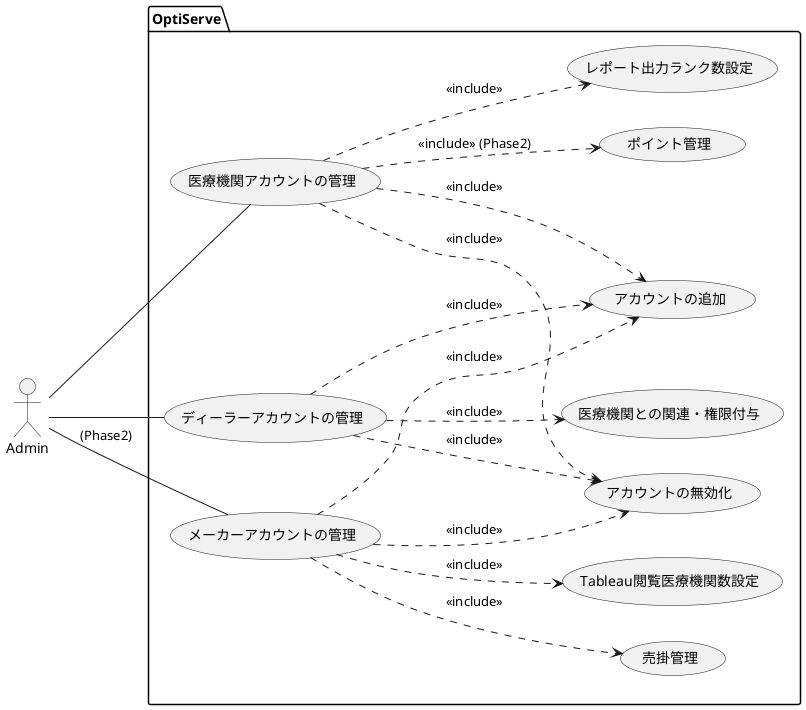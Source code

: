 '----------------------------------------------------------
' ユースケース図
'    OptiServe
'    管理者アカウントのユースケース
' 修正の履歴
'    2025-03-04 H.Miyazawa 新規作成
'----------------------------------------------------------
@startuml
left to right direction
actor Admin
package "OptiServe" {
Admin -- (医療機関アカウントの管理)
Admin -- (ディーラーアカウントの管理)
Admin -- (メーカーアカウントの管理) : (Phase2)
(医療機関アカウントの管理) ..> (アカウントの追加) : <<include>>
(医療機関アカウントの管理) ..> (アカウントの無効化) : <<include>>
(医療機関アカウントの管理) ..> (レポート出力ランク数設定) : <<include>>
(医療機関アカウントの管理) ..> (ポイント管理) : <<include>> (Phase2)
(ディーラーアカウントの管理) ..> (アカウントの追加) : <<include>>
(ディーラーアカウントの管理) ..> (アカウントの無効化) : <<include>>
(ディーラーアカウントの管理) ..> (医療機関との関連・権限付与) : <<include>>
(メーカーアカウントの管理) ..> (アカウントの追加) : <<include>>
(メーカーアカウントの管理) ..> (アカウントの無効化) : <<include>>
(メーカーアカウントの管理) ..> (Tableau閲覧医療機関数設定) : <<include>>
(メーカーアカウントの管理) ..> (売掛管理) : <<include>>
}
@enduml